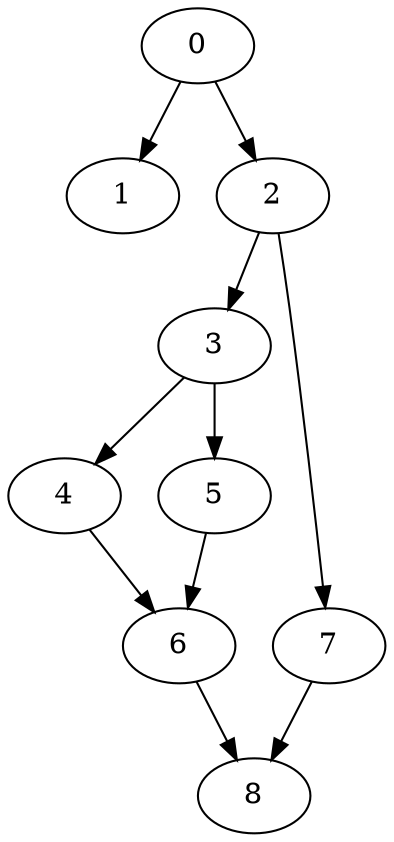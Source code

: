 digraph {
	0
	1
	2
	3
	4
	5
	6
	7
	8
	0 -> 1
	2 -> 3
	3 -> 4
	3 -> 5
	2 -> 7
	6 -> 8
	7 -> 8
	4 -> 6
	5 -> 6
	0 -> 2
}
